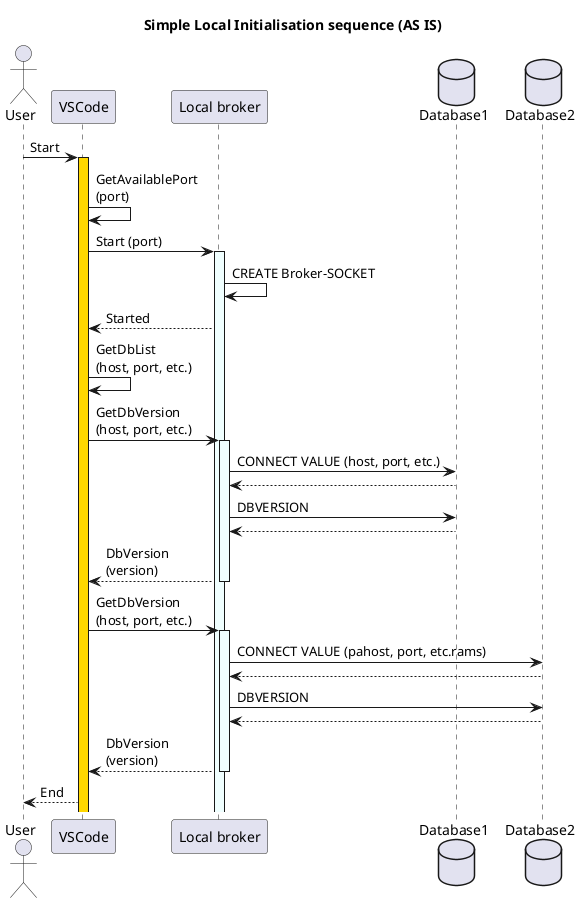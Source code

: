 @startuml SimpleLocalInitialisDatabase1ationSequence

title Simple Local Initialisation sequence (AS IS)

actor User
participant VSCode
participant Broker as "Local broker"
database Database1
database Database2

User -> VSCode ++ #Gold : Start
VSCode ->  VSCode : GetAvailablePort\n(port)
VSCode ->  Broker ++ #Azure: Start (port)
Broker ->  Broker : CREATE Broker-SOCKET
VSCode <-- Broker : Started
VSCode ->  VSCode : GetDbList\n(host, port, etc.)
VSCode ->  Broker : GetDbVersion\n(host, port, etc.)

activate Broker #Azure
Broker -> Database1 : CONNECT VALUE (host, port, etc.)
Broker <-- Database1
Broker -> Database1 : DBVERSION
Broker <-- Database1
VSCode <-- Broker : DbVersion\n(version)
deactivate Broker

VSCode ->  Broker : GetDbVersion\n(host, port, etc.)

activate Broker #Azure
Broker -> Database2 : CONNECT VALUE (pahost, port, etc.rams)
Broker <-- Database2
Broker -> Database2 : DBVERSION
Broker <-- Database2
VSCode <-- Broker : DbVersion\n(version)
deactivate Broker
User <-- VSCode : End

@enduml